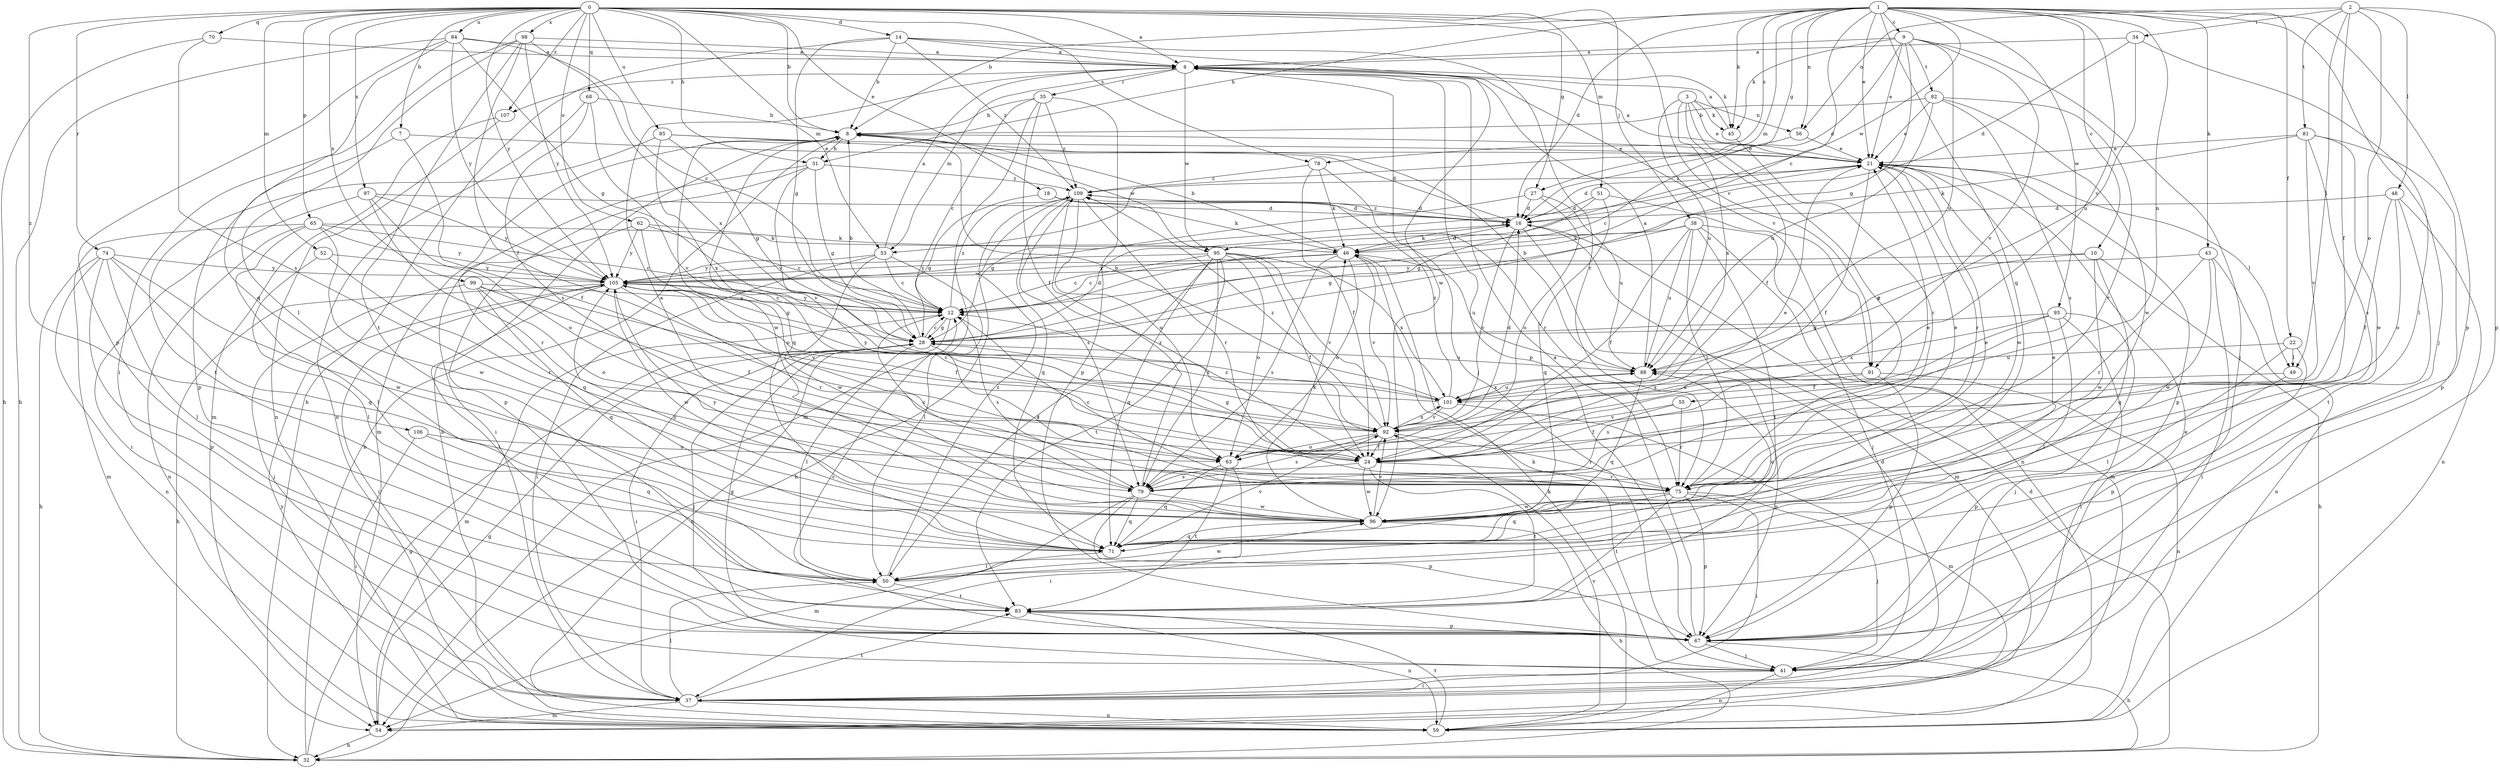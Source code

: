 strict digraph  {
0;
1;
2;
3;
4;
7;
8;
9;
10;
12;
14;
16;
18;
21;
22;
24;
27;
28;
31;
32;
34;
35;
37;
38;
41;
43;
45;
46;
48;
49;
50;
51;
52;
53;
54;
55;
56;
59;
62;
63;
65;
67;
68;
70;
71;
74;
75;
78;
79;
81;
82;
83;
84;
85;
88;
91;
92;
93;
95;
96;
97;
98;
99;
101;
105;
106;
107;
109;
0 -> 4  [label=a];
0 -> 7  [label=b];
0 -> 8  [label=b];
0 -> 14  [label=d];
0 -> 18  [label=e];
0 -> 27  [label=g];
0 -> 31  [label=h];
0 -> 38  [label=j];
0 -> 51  [label=m];
0 -> 52  [label=m];
0 -> 53  [label=m];
0 -> 62  [label=o];
0 -> 65  [label=p];
0 -> 68  [label=q];
0 -> 70  [label=q];
0 -> 74  [label=r];
0 -> 78  [label=s];
0 -> 84  [label=u];
0 -> 85  [label=u];
0 -> 91  [label=v];
0 -> 97  [label=x];
0 -> 98  [label=x];
0 -> 99  [label=x];
0 -> 105  [label=y];
0 -> 106  [label=z];
0 -> 107  [label=z];
1 -> 8  [label=b];
1 -> 9  [label=c];
1 -> 10  [label=c];
1 -> 12  [label=c];
1 -> 16  [label=d];
1 -> 21  [label=e];
1 -> 22  [label=f];
1 -> 27  [label=g];
1 -> 31  [label=h];
1 -> 41  [label=j];
1 -> 43  [label=k];
1 -> 45  [label=k];
1 -> 53  [label=m];
1 -> 55  [label=n];
1 -> 56  [label=n];
1 -> 67  [label=p];
1 -> 71  [label=q];
1 -> 78  [label=s];
1 -> 91  [label=v];
1 -> 93  [label=w];
1 -> 95  [label=w];
2 -> 24  [label=f];
2 -> 34  [label=i];
2 -> 48  [label=l];
2 -> 49  [label=l];
2 -> 56  [label=n];
2 -> 63  [label=o];
2 -> 67  [label=p];
2 -> 81  [label=t];
3 -> 21  [label=e];
3 -> 24  [label=f];
3 -> 45  [label=k];
3 -> 56  [label=n];
3 -> 75  [label=r];
3 -> 88  [label=u];
3 -> 101  [label=x];
4 -> 35  [label=i];
4 -> 41  [label=j];
4 -> 45  [label=k];
4 -> 53  [label=m];
4 -> 67  [label=p];
4 -> 91  [label=v];
4 -> 95  [label=w];
4 -> 107  [label=z];
7 -> 21  [label=e];
7 -> 24  [label=f];
7 -> 67  [label=p];
8 -> 21  [label=e];
8 -> 31  [label=h];
8 -> 54  [label=m];
8 -> 71  [label=q];
8 -> 95  [label=w];
8 -> 96  [label=w];
9 -> 4  [label=a];
9 -> 16  [label=d];
9 -> 21  [label=e];
9 -> 28  [label=g];
9 -> 41  [label=j];
9 -> 45  [label=k];
9 -> 82  [label=t];
9 -> 88  [label=u];
9 -> 92  [label=v];
10 -> 28  [label=g];
10 -> 32  [label=h];
10 -> 71  [label=q];
10 -> 96  [label=w];
10 -> 105  [label=y];
12 -> 28  [label=g];
12 -> 54  [label=m];
12 -> 59  [label=n];
12 -> 79  [label=s];
12 -> 105  [label=y];
12 -> 109  [label=z];
14 -> 4  [label=a];
14 -> 8  [label=b];
14 -> 28  [label=g];
14 -> 32  [label=h];
14 -> 75  [label=r];
14 -> 96  [label=w];
14 -> 109  [label=z];
16 -> 46  [label=k];
16 -> 54  [label=m];
16 -> 92  [label=v];
16 -> 109  [label=z];
18 -> 16  [label=d];
18 -> 28  [label=g];
18 -> 46  [label=k];
21 -> 4  [label=a];
21 -> 16  [label=d];
21 -> 24  [label=f];
21 -> 49  [label=l];
21 -> 67  [label=p];
21 -> 75  [label=r];
21 -> 96  [label=w];
21 -> 109  [label=z];
22 -> 49  [label=l];
22 -> 50  [label=l];
22 -> 67  [label=p];
22 -> 88  [label=u];
24 -> 28  [label=g];
24 -> 75  [label=r];
24 -> 79  [label=s];
24 -> 83  [label=t];
24 -> 96  [label=w];
27 -> 16  [label=d];
27 -> 28  [label=g];
27 -> 63  [label=o];
27 -> 88  [label=u];
28 -> 8  [label=b];
28 -> 12  [label=c];
28 -> 16  [label=d];
28 -> 37  [label=i];
28 -> 41  [label=j];
28 -> 50  [label=l];
28 -> 75  [label=r];
28 -> 88  [label=u];
31 -> 28  [label=g];
31 -> 37  [label=i];
31 -> 67  [label=p];
31 -> 92  [label=v];
31 -> 109  [label=z];
32 -> 8  [label=b];
32 -> 16  [label=d];
32 -> 28  [label=g];
34 -> 4  [label=a];
34 -> 16  [label=d];
34 -> 50  [label=l];
34 -> 88  [label=u];
35 -> 8  [label=b];
35 -> 12  [label=c];
35 -> 24  [label=f];
35 -> 54  [label=m];
35 -> 67  [label=p];
35 -> 109  [label=z];
37 -> 16  [label=d];
37 -> 21  [label=e];
37 -> 50  [label=l];
37 -> 54  [label=m];
37 -> 59  [label=n];
37 -> 83  [label=t];
38 -> 24  [label=f];
38 -> 28  [label=g];
38 -> 41  [label=j];
38 -> 46  [label=k];
38 -> 54  [label=m];
38 -> 75  [label=r];
38 -> 83  [label=t];
38 -> 88  [label=u];
41 -> 37  [label=i];
41 -> 46  [label=k];
41 -> 59  [label=n];
43 -> 37  [label=i];
43 -> 59  [label=n];
43 -> 75  [label=r];
43 -> 96  [label=w];
43 -> 105  [label=y];
45 -> 4  [label=a];
45 -> 75  [label=r];
46 -> 8  [label=b];
46 -> 12  [label=c];
46 -> 16  [label=d];
46 -> 63  [label=o];
46 -> 79  [label=s];
46 -> 88  [label=u];
46 -> 92  [label=v];
46 -> 105  [label=y];
48 -> 16  [label=d];
48 -> 24  [label=f];
48 -> 59  [label=n];
48 -> 63  [label=o];
48 -> 83  [label=t];
49 -> 67  [label=p];
49 -> 101  [label=x];
50 -> 83  [label=t];
50 -> 96  [label=w];
50 -> 109  [label=z];
51 -> 16  [label=d];
51 -> 28  [label=g];
51 -> 59  [label=n];
51 -> 71  [label=q];
52 -> 50  [label=l];
52 -> 75  [label=r];
52 -> 105  [label=y];
53 -> 4  [label=a];
53 -> 12  [label=c];
53 -> 37  [label=i];
53 -> 50  [label=l];
53 -> 96  [label=w];
53 -> 105  [label=y];
54 -> 28  [label=g];
54 -> 32  [label=h];
55 -> 24  [label=f];
55 -> 75  [label=r];
55 -> 92  [label=v];
56 -> 12  [label=c];
56 -> 21  [label=e];
59 -> 8  [label=b];
59 -> 46  [label=k];
59 -> 83  [label=t];
59 -> 92  [label=v];
59 -> 105  [label=y];
62 -> 12  [label=c];
62 -> 46  [label=k];
62 -> 63  [label=o];
62 -> 71  [label=q];
62 -> 105  [label=y];
63 -> 21  [label=e];
63 -> 37  [label=i];
63 -> 71  [label=q];
63 -> 83  [label=t];
65 -> 12  [label=c];
65 -> 46  [label=k];
65 -> 50  [label=l];
65 -> 54  [label=m];
65 -> 59  [label=n];
65 -> 96  [label=w];
65 -> 105  [label=y];
67 -> 4  [label=a];
67 -> 12  [label=c];
67 -> 28  [label=g];
67 -> 32  [label=h];
67 -> 41  [label=j];
68 -> 8  [label=b];
68 -> 59  [label=n];
68 -> 79  [label=s];
68 -> 92  [label=v];
70 -> 4  [label=a];
70 -> 32  [label=h];
70 -> 79  [label=s];
71 -> 21  [label=e];
71 -> 50  [label=l];
71 -> 88  [label=u];
71 -> 92  [label=v];
71 -> 105  [label=y];
74 -> 32  [label=h];
74 -> 50  [label=l];
74 -> 59  [label=n];
74 -> 67  [label=p];
74 -> 71  [label=q];
74 -> 96  [label=w];
74 -> 105  [label=y];
75 -> 12  [label=c];
75 -> 21  [label=e];
75 -> 37  [label=i];
75 -> 41  [label=j];
75 -> 67  [label=p];
75 -> 71  [label=q];
75 -> 83  [label=t];
75 -> 96  [label=w];
78 -> 24  [label=f];
78 -> 46  [label=k];
78 -> 75  [label=r];
78 -> 109  [label=z];
79 -> 12  [label=c];
79 -> 21  [label=e];
79 -> 54  [label=m];
79 -> 67  [label=p];
79 -> 71  [label=q];
79 -> 96  [label=w];
79 -> 109  [label=z];
81 -> 21  [label=e];
81 -> 46  [label=k];
81 -> 67  [label=p];
81 -> 79  [label=s];
81 -> 92  [label=v];
81 -> 96  [label=w];
82 -> 8  [label=b];
82 -> 21  [label=e];
82 -> 75  [label=r];
82 -> 79  [label=s];
82 -> 88  [label=u];
82 -> 96  [label=w];
83 -> 59  [label=n];
83 -> 67  [label=p];
84 -> 4  [label=a];
84 -> 12  [label=c];
84 -> 28  [label=g];
84 -> 32  [label=h];
84 -> 67  [label=p];
84 -> 71  [label=q];
84 -> 105  [label=y];
85 -> 16  [label=d];
85 -> 21  [label=e];
85 -> 28  [label=g];
85 -> 83  [label=t];
85 -> 101  [label=x];
88 -> 4  [label=a];
88 -> 8  [label=b];
88 -> 67  [label=p];
88 -> 71  [label=q];
88 -> 101  [label=x];
91 -> 59  [label=n];
91 -> 67  [label=p];
91 -> 79  [label=s];
91 -> 101  [label=x];
92 -> 12  [label=c];
92 -> 16  [label=d];
92 -> 24  [label=f];
92 -> 63  [label=o];
92 -> 75  [label=r];
92 -> 79  [label=s];
92 -> 101  [label=x];
92 -> 109  [label=z];
93 -> 24  [label=f];
93 -> 28  [label=g];
93 -> 37  [label=i];
93 -> 41  [label=j];
93 -> 50  [label=l];
93 -> 101  [label=x];
95 -> 12  [label=c];
95 -> 24  [label=f];
95 -> 50  [label=l];
95 -> 63  [label=o];
95 -> 71  [label=q];
95 -> 79  [label=s];
95 -> 83  [label=t];
95 -> 92  [label=v];
95 -> 101  [label=x];
95 -> 105  [label=y];
96 -> 4  [label=a];
96 -> 21  [label=e];
96 -> 32  [label=h];
96 -> 46  [label=k];
96 -> 71  [label=q];
96 -> 92  [label=v];
96 -> 105  [label=y];
97 -> 16  [label=d];
97 -> 37  [label=i];
97 -> 63  [label=o];
97 -> 75  [label=r];
97 -> 105  [label=y];
98 -> 4  [label=a];
98 -> 24  [label=f];
98 -> 37  [label=i];
98 -> 50  [label=l];
98 -> 83  [label=t];
98 -> 101  [label=x];
98 -> 105  [label=y];
99 -> 12  [label=c];
99 -> 24  [label=f];
99 -> 41  [label=j];
99 -> 63  [label=o];
99 -> 71  [label=q];
99 -> 92  [label=v];
101 -> 8  [label=b];
101 -> 54  [label=m];
101 -> 88  [label=u];
101 -> 92  [label=v];
101 -> 105  [label=y];
101 -> 109  [label=z];
105 -> 12  [label=c];
105 -> 21  [label=e];
105 -> 24  [label=f];
105 -> 28  [label=g];
105 -> 32  [label=h];
105 -> 37  [label=i];
105 -> 75  [label=r];
105 -> 83  [label=t];
105 -> 92  [label=v];
105 -> 96  [label=w];
106 -> 37  [label=i];
106 -> 63  [label=o];
106 -> 71  [label=q];
107 -> 54  [label=m];
107 -> 59  [label=n];
109 -> 16  [label=d];
109 -> 32  [label=h];
109 -> 63  [label=o];
109 -> 71  [label=q];
109 -> 75  [label=r];
109 -> 79  [label=s];
}
